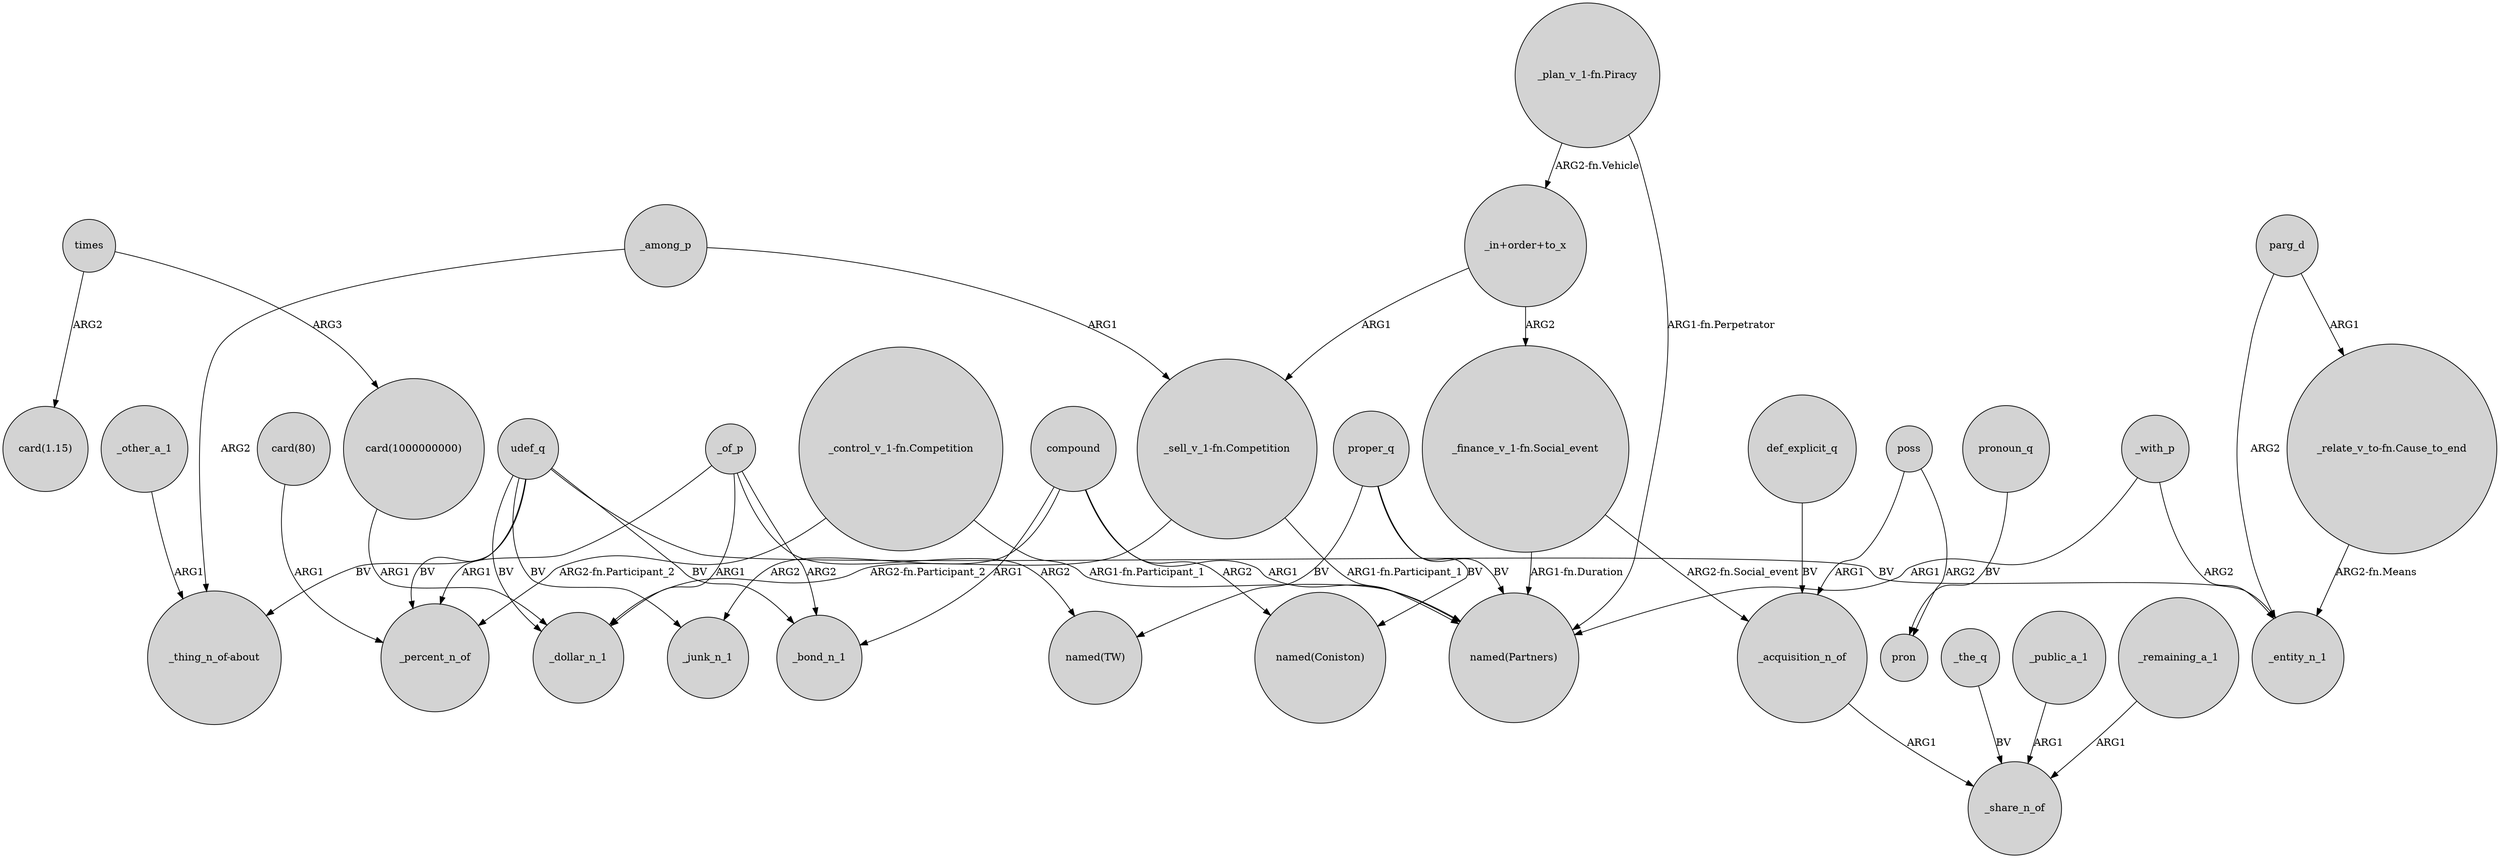 digraph {
	node [shape=circle style=filled]
	_other_a_1 -> "_thing_n_of-about" [label=ARG1]
	_of_p -> _dollar_n_1 [label=ARG1]
	proper_q -> "named(TW)" [label=BV]
	"card(1000000000)" -> _dollar_n_1 [label=ARG1]
	"_control_v_1-fn.Competition" -> "named(Partners)" [label="ARG1-fn.Participant_1"]
	"card(80)" -> _percent_n_of [label=ARG1]
	"_control_v_1-fn.Competition" -> _percent_n_of [label="ARG2-fn.Participant_2"]
	times -> "card(1.15)" [label=ARG2]
	proper_q -> "named(Coniston)" [label=BV]
	udef_q -> _bond_n_1 [label=BV]
	"_plan_v_1-fn.Piracy" -> "named(Partners)" [label="ARG1-fn.Perpetrator"]
	compound -> _bond_n_1 [label=ARG1]
	_the_q -> _share_n_of [label=BV]
	_of_p -> _bond_n_1 [label=ARG2]
	compound -> _junk_n_1 [label=ARG2]
	proper_q -> "named(Partners)" [label=BV]
	times -> "card(1000000000)" [label=ARG3]
	_of_p -> _percent_n_of [label=ARG1]
	def_explicit_q -> _acquisition_n_of [label=BV]
	"_in+order+to_x" -> "_finance_v_1-fn.Social_event" [label=ARG2]
	pronoun_q -> pron [label=BV]
	compound -> "named(Coniston)" [label=ARG2]
	poss -> pron [label=ARG2]
	udef_q -> _entity_n_1 [label=BV]
	parg_d -> "_relate_v_to-fn.Cause_to_end" [label=ARG1]
	udef_q -> _percent_n_of [label=BV]
	"_finance_v_1-fn.Social_event" -> "named(Partners)" [label="ARG1-fn.Duration"]
	"_relate_v_to-fn.Cause_to_end" -> _entity_n_1 [label="ARG2-fn.Means"]
	_public_a_1 -> _share_n_of [label=ARG1]
	udef_q -> _dollar_n_1 [label=BV]
	_among_p -> "_thing_n_of-about" [label=ARG2]
	_acquisition_n_of -> _share_n_of [label=ARG1]
	udef_q -> "_thing_n_of-about" [label=BV]
	"_finance_v_1-fn.Social_event" -> _acquisition_n_of [label="ARG2-fn.Social_event"]
	udef_q -> _junk_n_1 [label=BV]
	_with_p -> _entity_n_1 [label=ARG2]
	"_plan_v_1-fn.Piracy" -> "_in+order+to_x" [label="ARG2-fn.Vehicle"]
	"_sell_v_1-fn.Competition" -> _dollar_n_1 [label="ARG2-fn.Participant_2"]
	"_sell_v_1-fn.Competition" -> "named(Partners)" [label="ARG1-fn.Participant_1"]
	"_in+order+to_x" -> "_sell_v_1-fn.Competition" [label=ARG1]
	_remaining_a_1 -> _share_n_of [label=ARG1]
	_of_p -> "named(TW)" [label=ARG2]
	compound -> "named(Partners)" [label=ARG1]
	poss -> _acquisition_n_of [label=ARG1]
	_with_p -> "named(Partners)" [label=ARG1]
	_among_p -> "_sell_v_1-fn.Competition" [label=ARG1]
	parg_d -> _entity_n_1 [label=ARG2]
}
